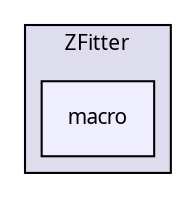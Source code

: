 digraph G {
  compound=true
  node [ fontsize=10, fontname="FreeSans.ttf"];
  edge [ labelfontsize=9, labelfontname="FreeSans.ttf"];
  subgraph clusterdir_50a302ab594dad11d4f6003ce4e5d4a4 {
    graph [ bgcolor="#ddddee", pencolor="black", label="ZFitter" fontname="FreeSans.ttf", fontsize=10, URL="dir_50a302ab594dad11d4f6003ce4e5d4a4.html"]
  dir_47f99b05fa3e0ad3f4364f4245e0671a [shape=box, label="macro", style="filled", fillcolor="#eeeeff", pencolor="black", URL="dir_47f99b05fa3e0ad3f4364f4245e0671a.html"];
  }
}
